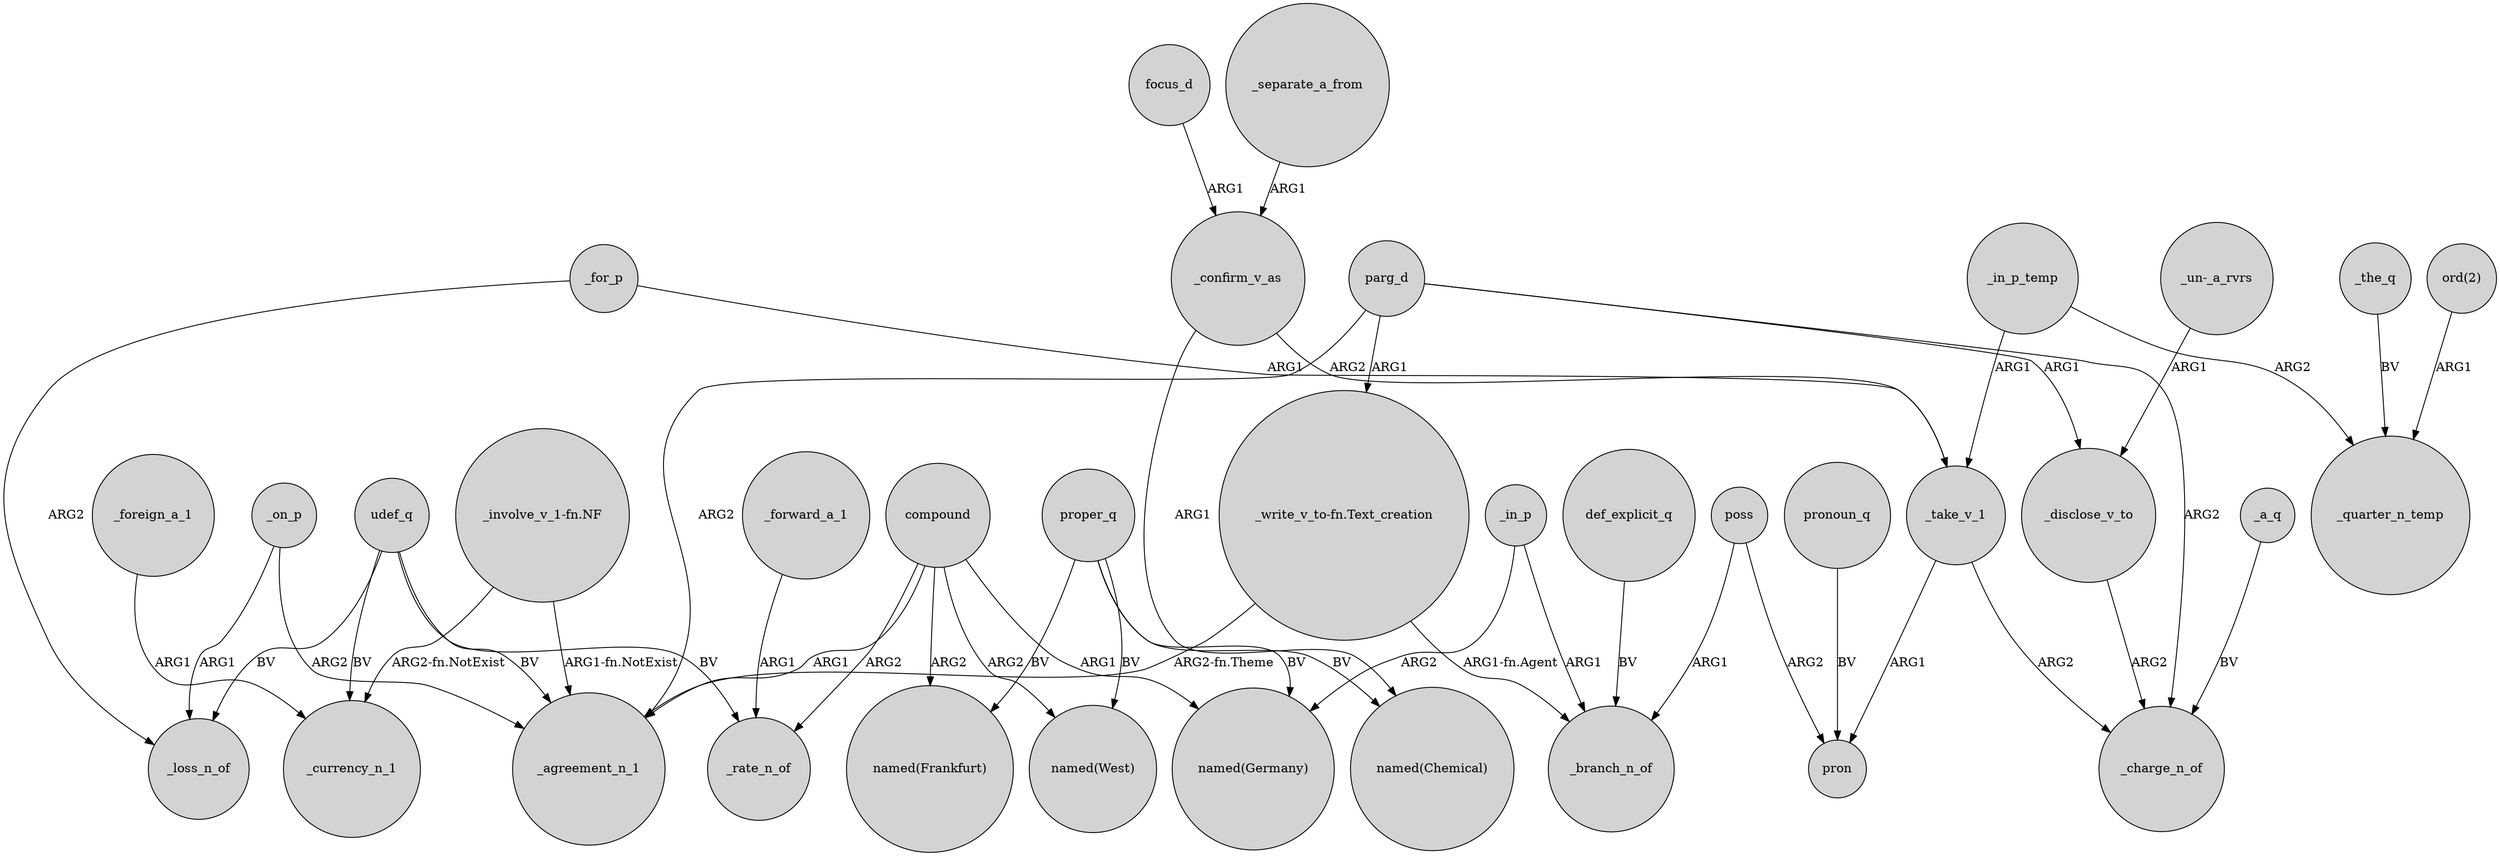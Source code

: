digraph {
	node [shape=circle style=filled]
	_on_p -> _agreement_n_1 [label=ARG2]
	compound -> "named(West)" [label=ARG2]
	_in_p -> _branch_n_of [label=ARG1]
	proper_q -> "named(Germany)" [label=BV]
	_for_p -> _take_v_1 [label=ARG1]
	poss -> pron [label=ARG2]
	focus_d -> _confirm_v_as [label=ARG1]
	_separate_a_from -> _confirm_v_as [label=ARG1]
	_a_q -> _charge_n_of [label=BV]
	_for_p -> _loss_n_of [label=ARG2]
	_the_q -> _quarter_n_temp [label=BV]
	"ord(2)" -> _quarter_n_temp [label=ARG1]
	_forward_a_1 -> _rate_n_of [label=ARG1]
	udef_q -> _rate_n_of [label=BV]
	_in_p -> "named(Germany)" [label=ARG2]
	proper_q -> "named(West)" [label=BV]
	_take_v_1 -> pron [label=ARG1]
	udef_q -> _currency_n_1 [label=BV]
	_in_p_temp -> _quarter_n_temp [label=ARG2]
	proper_q -> "named(Frankfurt)" [label=BV]
	"_un-_a_rvrs" -> _disclose_v_to [label=ARG1]
	parg_d -> "_write_v_to-fn.Text_creation" [label=ARG1]
	udef_q -> _agreement_n_1 [label=BV]
	parg_d -> _disclose_v_to [label=ARG1]
	pronoun_q -> pron [label=BV]
	"_write_v_to-fn.Text_creation" -> _branch_n_of [label="ARG1-fn.Agent"]
	"_write_v_to-fn.Text_creation" -> _agreement_n_1 [label="ARG2-fn.Theme"]
	_confirm_v_as -> "named(Chemical)" [label=ARG1]
	compound -> _rate_n_of [label=ARG2]
	_on_p -> _loss_n_of [label=ARG1]
	"_involve_v_1-fn.NF" -> _currency_n_1 [label="ARG2-fn.NotExist"]
	compound -> "named(Germany)" [label=ARG1]
	"_involve_v_1-fn.NF" -> _agreement_n_1 [label="ARG1-fn.NotExist"]
	proper_q -> "named(Chemical)" [label=BV]
	compound -> "named(Frankfurt)" [label=ARG2]
	compound -> _agreement_n_1 [label=ARG1]
	_in_p_temp -> _take_v_1 [label=ARG1]
	poss -> _branch_n_of [label=ARG1]
	_foreign_a_1 -> _currency_n_1 [label=ARG1]
	_disclose_v_to -> _charge_n_of [label=ARG2]
	parg_d -> _agreement_n_1 [label=ARG2]
	def_explicit_q -> _branch_n_of [label=BV]
	_confirm_v_as -> _take_v_1 [label=ARG2]
	udef_q -> _loss_n_of [label=BV]
	parg_d -> _charge_n_of [label=ARG2]
	_take_v_1 -> _charge_n_of [label=ARG2]
}
